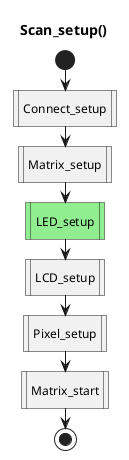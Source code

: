 '
' Scan_setup
'

@startuml
title Scan_setup()
start
:Connect_setup|
:Matrix_setup|
#LightGreen:LED_setup|
:LCD_setup|
:Pixel_setup|
:Matrix_start|
stop
@enduml
